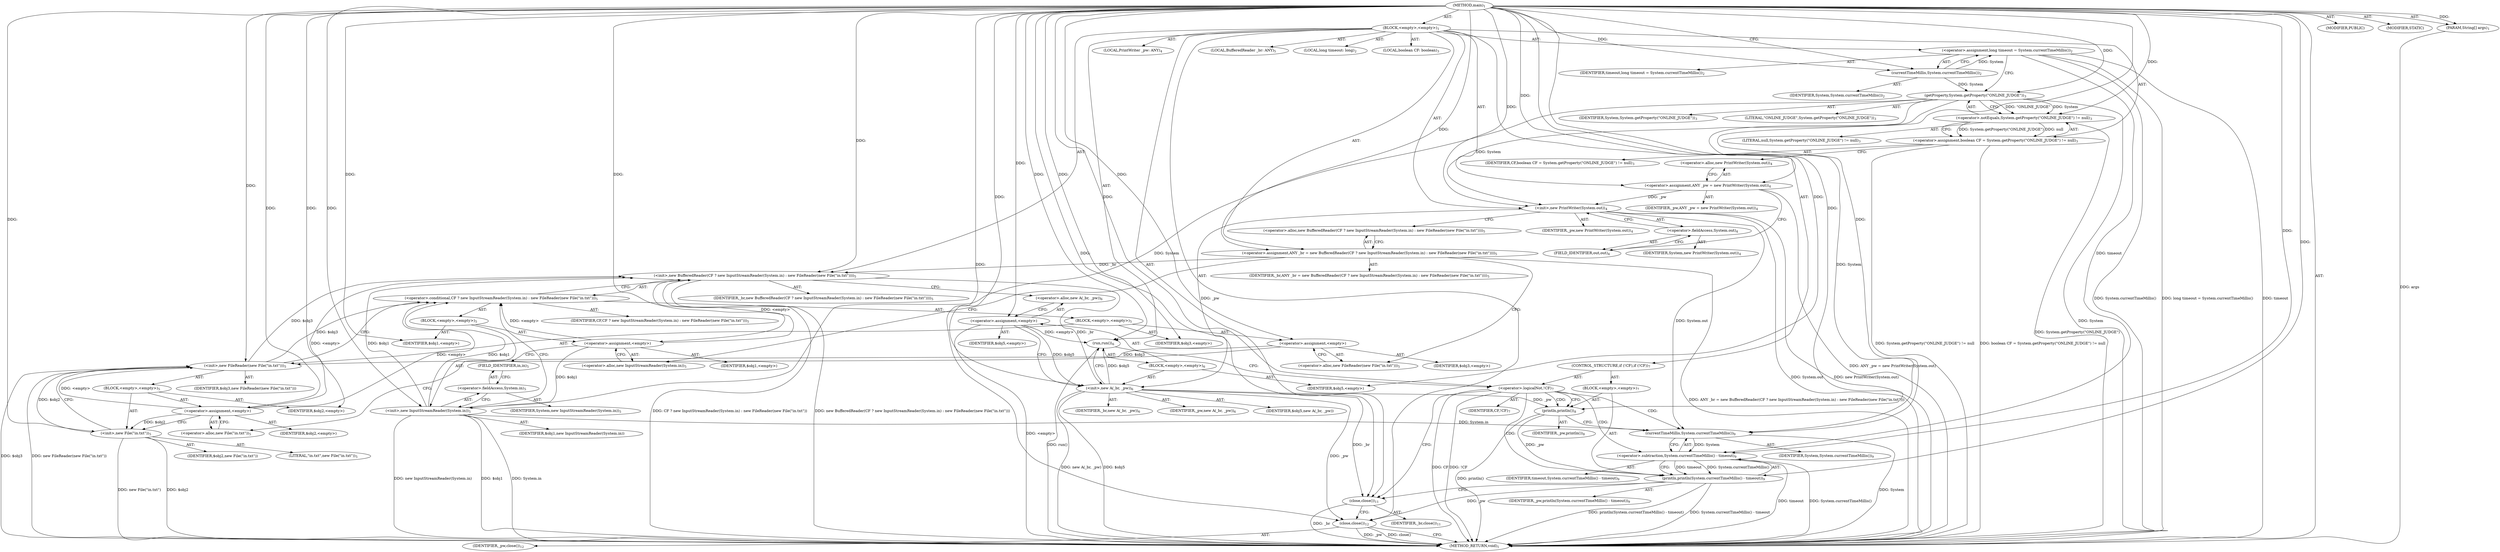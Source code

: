 digraph "main" {  
"21" [label = <(METHOD,main)<SUB>1</SUB>> ]
"22" [label = <(PARAM,String[] args)<SUB>1</SUB>> ]
"23" [label = <(BLOCK,&lt;empty&gt;,&lt;empty&gt;)<SUB>1</SUB>> ]
"24" [label = <(LOCAL,long timeout: long)<SUB>2</SUB>> ]
"25" [label = <(&lt;operator&gt;.assignment,long timeout = System.currentTimeMillis())<SUB>2</SUB>> ]
"26" [label = <(IDENTIFIER,timeout,long timeout = System.currentTimeMillis())<SUB>2</SUB>> ]
"27" [label = <(currentTimeMillis,System.currentTimeMillis())<SUB>2</SUB>> ]
"28" [label = <(IDENTIFIER,System,System.currentTimeMillis())<SUB>2</SUB>> ]
"29" [label = <(LOCAL,boolean CF: boolean)<SUB>3</SUB>> ]
"30" [label = <(&lt;operator&gt;.assignment,boolean CF = System.getProperty(&quot;ONLINE_JUDGE&quot;) != null)<SUB>3</SUB>> ]
"31" [label = <(IDENTIFIER,CF,boolean CF = System.getProperty(&quot;ONLINE_JUDGE&quot;) != null)<SUB>3</SUB>> ]
"32" [label = <(&lt;operator&gt;.notEquals,System.getProperty(&quot;ONLINE_JUDGE&quot;) != null)<SUB>3</SUB>> ]
"33" [label = <(getProperty,System.getProperty(&quot;ONLINE_JUDGE&quot;))<SUB>3</SUB>> ]
"34" [label = <(IDENTIFIER,System,System.getProperty(&quot;ONLINE_JUDGE&quot;))<SUB>3</SUB>> ]
"35" [label = <(LITERAL,&quot;ONLINE_JUDGE&quot;,System.getProperty(&quot;ONLINE_JUDGE&quot;))<SUB>3</SUB>> ]
"36" [label = <(LITERAL,null,System.getProperty(&quot;ONLINE_JUDGE&quot;) != null)<SUB>3</SUB>> ]
"4" [label = <(LOCAL,PrintWriter _pw: ANY)<SUB>4</SUB>> ]
"37" [label = <(&lt;operator&gt;.assignment,ANY _pw = new PrintWriter(System.out))<SUB>4</SUB>> ]
"38" [label = <(IDENTIFIER,_pw,ANY _pw = new PrintWriter(System.out))<SUB>4</SUB>> ]
"39" [label = <(&lt;operator&gt;.alloc,new PrintWriter(System.out))<SUB>4</SUB>> ]
"40" [label = <(&lt;init&gt;,new PrintWriter(System.out))<SUB>4</SUB>> ]
"3" [label = <(IDENTIFIER,_pw,new PrintWriter(System.out))<SUB>4</SUB>> ]
"41" [label = <(&lt;operator&gt;.fieldAccess,System.out)<SUB>4</SUB>> ]
"42" [label = <(IDENTIFIER,System,new PrintWriter(System.out))<SUB>4</SUB>> ]
"43" [label = <(FIELD_IDENTIFIER,out,out)<SUB>4</SUB>> ]
"6" [label = <(LOCAL,BufferedReader _br: ANY)<SUB>5</SUB>> ]
"44" [label = <(&lt;operator&gt;.assignment,ANY _br = new BufferedReader(CF ? new InputStreamReader(System.in) : new FileReader(new File(&quot;in.txt&quot;))))<SUB>5</SUB>> ]
"45" [label = <(IDENTIFIER,_br,ANY _br = new BufferedReader(CF ? new InputStreamReader(System.in) : new FileReader(new File(&quot;in.txt&quot;))))<SUB>5</SUB>> ]
"46" [label = <(&lt;operator&gt;.alloc,new BufferedReader(CF ? new InputStreamReader(System.in) : new FileReader(new File(&quot;in.txt&quot;))))<SUB>5</SUB>> ]
"47" [label = <(&lt;init&gt;,new BufferedReader(CF ? new InputStreamReader(System.in) : new FileReader(new File(&quot;in.txt&quot;))))<SUB>5</SUB>> ]
"5" [label = <(IDENTIFIER,_br,new BufferedReader(CF ? new InputStreamReader(System.in) : new FileReader(new File(&quot;in.txt&quot;))))<SUB>5</SUB>> ]
"48" [label = <(&lt;operator&gt;.conditional,CF ? new InputStreamReader(System.in) : new FileReader(new File(&quot;in.txt&quot;)))<SUB>5</SUB>> ]
"49" [label = <(IDENTIFIER,CF,CF ? new InputStreamReader(System.in) : new FileReader(new File(&quot;in.txt&quot;)))<SUB>5</SUB>> ]
"50" [label = <(BLOCK,&lt;empty&gt;,&lt;empty&gt;)<SUB>5</SUB>> ]
"51" [label = <(&lt;operator&gt;.assignment,&lt;empty&gt;)> ]
"52" [label = <(IDENTIFIER,$obj1,&lt;empty&gt;)> ]
"53" [label = <(&lt;operator&gt;.alloc,new InputStreamReader(System.in))<SUB>5</SUB>> ]
"54" [label = <(&lt;init&gt;,new InputStreamReader(System.in))<SUB>5</SUB>> ]
"55" [label = <(IDENTIFIER,$obj1,new InputStreamReader(System.in))> ]
"56" [label = <(&lt;operator&gt;.fieldAccess,System.in)<SUB>5</SUB>> ]
"57" [label = <(IDENTIFIER,System,new InputStreamReader(System.in))<SUB>5</SUB>> ]
"58" [label = <(FIELD_IDENTIFIER,in,in)<SUB>5</SUB>> ]
"59" [label = <(IDENTIFIER,$obj1,&lt;empty&gt;)> ]
"60" [label = <(BLOCK,&lt;empty&gt;,&lt;empty&gt;)<SUB>5</SUB>> ]
"61" [label = <(&lt;operator&gt;.assignment,&lt;empty&gt;)> ]
"62" [label = <(IDENTIFIER,$obj3,&lt;empty&gt;)> ]
"63" [label = <(&lt;operator&gt;.alloc,new FileReader(new File(&quot;in.txt&quot;)))<SUB>5</SUB>> ]
"64" [label = <(&lt;init&gt;,new FileReader(new File(&quot;in.txt&quot;)))<SUB>5</SUB>> ]
"65" [label = <(IDENTIFIER,$obj3,new FileReader(new File(&quot;in.txt&quot;)))> ]
"66" [label = <(BLOCK,&lt;empty&gt;,&lt;empty&gt;)<SUB>5</SUB>> ]
"67" [label = <(&lt;operator&gt;.assignment,&lt;empty&gt;)> ]
"68" [label = <(IDENTIFIER,$obj2,&lt;empty&gt;)> ]
"69" [label = <(&lt;operator&gt;.alloc,new File(&quot;in.txt&quot;))<SUB>5</SUB>> ]
"70" [label = <(&lt;init&gt;,new File(&quot;in.txt&quot;))<SUB>5</SUB>> ]
"71" [label = <(IDENTIFIER,$obj2,new File(&quot;in.txt&quot;))> ]
"72" [label = <(LITERAL,&quot;in.txt&quot;,new File(&quot;in.txt&quot;))<SUB>5</SUB>> ]
"73" [label = <(IDENTIFIER,$obj2,&lt;empty&gt;)> ]
"74" [label = <(IDENTIFIER,$obj3,&lt;empty&gt;)> ]
"75" [label = <(run,run())<SUB>6</SUB>> ]
"76" [label = <(BLOCK,&lt;empty&gt;,&lt;empty&gt;)<SUB>6</SUB>> ]
"77" [label = <(&lt;operator&gt;.assignment,&lt;empty&gt;)> ]
"78" [label = <(IDENTIFIER,$obj5,&lt;empty&gt;)> ]
"79" [label = <(&lt;operator&gt;.alloc,new A(_br, _pw))<SUB>6</SUB>> ]
"80" [label = <(&lt;init&gt;,new A(_br, _pw))<SUB>6</SUB>> ]
"81" [label = <(IDENTIFIER,$obj5,new A(_br, _pw))> ]
"82" [label = <(IDENTIFIER,_br,new A(_br, _pw))<SUB>6</SUB>> ]
"83" [label = <(IDENTIFIER,_pw,new A(_br, _pw))<SUB>6</SUB>> ]
"84" [label = <(IDENTIFIER,$obj5,&lt;empty&gt;)> ]
"85" [label = <(CONTROL_STRUCTURE,if (!CF),if (!CF))<SUB>7</SUB>> ]
"86" [label = <(&lt;operator&gt;.logicalNot,!CF)<SUB>7</SUB>> ]
"87" [label = <(IDENTIFIER,CF,!CF)<SUB>7</SUB>> ]
"88" [label = <(BLOCK,&lt;empty&gt;,&lt;empty&gt;)<SUB>7</SUB>> ]
"89" [label = <(println,println())<SUB>8</SUB>> ]
"90" [label = <(IDENTIFIER,_pw,println())<SUB>8</SUB>> ]
"91" [label = <(println,println(System.currentTimeMillis() - timeout))<SUB>9</SUB>> ]
"92" [label = <(IDENTIFIER,_pw,println(System.currentTimeMillis() - timeout))<SUB>9</SUB>> ]
"93" [label = <(&lt;operator&gt;.subtraction,System.currentTimeMillis() - timeout)<SUB>9</SUB>> ]
"94" [label = <(currentTimeMillis,System.currentTimeMillis())<SUB>9</SUB>> ]
"95" [label = <(IDENTIFIER,System,System.currentTimeMillis())<SUB>9</SUB>> ]
"96" [label = <(IDENTIFIER,timeout,System.currentTimeMillis() - timeout)<SUB>9</SUB>> ]
"97" [label = <(close,close())<SUB>11</SUB>> ]
"98" [label = <(IDENTIFIER,_br,close())<SUB>11</SUB>> ]
"99" [label = <(close,close())<SUB>12</SUB>> ]
"100" [label = <(IDENTIFIER,_pw,close())<SUB>12</SUB>> ]
"101" [label = <(MODIFIER,PUBLIC)> ]
"102" [label = <(MODIFIER,STATIC)> ]
"103" [label = <(METHOD_RETURN,void)<SUB>1</SUB>> ]
  "21" -> "22"  [ label = "AST: "] 
  "21" -> "23"  [ label = "AST: "] 
  "21" -> "101"  [ label = "AST: "] 
  "21" -> "102"  [ label = "AST: "] 
  "21" -> "103"  [ label = "AST: "] 
  "23" -> "24"  [ label = "AST: "] 
  "23" -> "25"  [ label = "AST: "] 
  "23" -> "29"  [ label = "AST: "] 
  "23" -> "30"  [ label = "AST: "] 
  "23" -> "4"  [ label = "AST: "] 
  "23" -> "37"  [ label = "AST: "] 
  "23" -> "40"  [ label = "AST: "] 
  "23" -> "6"  [ label = "AST: "] 
  "23" -> "44"  [ label = "AST: "] 
  "23" -> "47"  [ label = "AST: "] 
  "23" -> "75"  [ label = "AST: "] 
  "23" -> "85"  [ label = "AST: "] 
  "23" -> "97"  [ label = "AST: "] 
  "23" -> "99"  [ label = "AST: "] 
  "25" -> "26"  [ label = "AST: "] 
  "25" -> "27"  [ label = "AST: "] 
  "27" -> "28"  [ label = "AST: "] 
  "30" -> "31"  [ label = "AST: "] 
  "30" -> "32"  [ label = "AST: "] 
  "32" -> "33"  [ label = "AST: "] 
  "32" -> "36"  [ label = "AST: "] 
  "33" -> "34"  [ label = "AST: "] 
  "33" -> "35"  [ label = "AST: "] 
  "37" -> "38"  [ label = "AST: "] 
  "37" -> "39"  [ label = "AST: "] 
  "40" -> "3"  [ label = "AST: "] 
  "40" -> "41"  [ label = "AST: "] 
  "41" -> "42"  [ label = "AST: "] 
  "41" -> "43"  [ label = "AST: "] 
  "44" -> "45"  [ label = "AST: "] 
  "44" -> "46"  [ label = "AST: "] 
  "47" -> "5"  [ label = "AST: "] 
  "47" -> "48"  [ label = "AST: "] 
  "48" -> "49"  [ label = "AST: "] 
  "48" -> "50"  [ label = "AST: "] 
  "48" -> "60"  [ label = "AST: "] 
  "50" -> "51"  [ label = "AST: "] 
  "50" -> "54"  [ label = "AST: "] 
  "50" -> "59"  [ label = "AST: "] 
  "51" -> "52"  [ label = "AST: "] 
  "51" -> "53"  [ label = "AST: "] 
  "54" -> "55"  [ label = "AST: "] 
  "54" -> "56"  [ label = "AST: "] 
  "56" -> "57"  [ label = "AST: "] 
  "56" -> "58"  [ label = "AST: "] 
  "60" -> "61"  [ label = "AST: "] 
  "60" -> "64"  [ label = "AST: "] 
  "60" -> "74"  [ label = "AST: "] 
  "61" -> "62"  [ label = "AST: "] 
  "61" -> "63"  [ label = "AST: "] 
  "64" -> "65"  [ label = "AST: "] 
  "64" -> "66"  [ label = "AST: "] 
  "66" -> "67"  [ label = "AST: "] 
  "66" -> "70"  [ label = "AST: "] 
  "66" -> "73"  [ label = "AST: "] 
  "67" -> "68"  [ label = "AST: "] 
  "67" -> "69"  [ label = "AST: "] 
  "70" -> "71"  [ label = "AST: "] 
  "70" -> "72"  [ label = "AST: "] 
  "75" -> "76"  [ label = "AST: "] 
  "76" -> "77"  [ label = "AST: "] 
  "76" -> "80"  [ label = "AST: "] 
  "76" -> "84"  [ label = "AST: "] 
  "77" -> "78"  [ label = "AST: "] 
  "77" -> "79"  [ label = "AST: "] 
  "80" -> "81"  [ label = "AST: "] 
  "80" -> "82"  [ label = "AST: "] 
  "80" -> "83"  [ label = "AST: "] 
  "85" -> "86"  [ label = "AST: "] 
  "85" -> "88"  [ label = "AST: "] 
  "86" -> "87"  [ label = "AST: "] 
  "88" -> "89"  [ label = "AST: "] 
  "88" -> "91"  [ label = "AST: "] 
  "89" -> "90"  [ label = "AST: "] 
  "91" -> "92"  [ label = "AST: "] 
  "91" -> "93"  [ label = "AST: "] 
  "93" -> "94"  [ label = "AST: "] 
  "93" -> "96"  [ label = "AST: "] 
  "94" -> "95"  [ label = "AST: "] 
  "97" -> "98"  [ label = "AST: "] 
  "99" -> "100"  [ label = "AST: "] 
  "25" -> "33"  [ label = "CFG: "] 
  "30" -> "39"  [ label = "CFG: "] 
  "37" -> "43"  [ label = "CFG: "] 
  "40" -> "46"  [ label = "CFG: "] 
  "44" -> "53"  [ label = "CFG: "] 
  "44" -> "63"  [ label = "CFG: "] 
  "47" -> "79"  [ label = "CFG: "] 
  "75" -> "86"  [ label = "CFG: "] 
  "97" -> "99"  [ label = "CFG: "] 
  "99" -> "103"  [ label = "CFG: "] 
  "27" -> "25"  [ label = "CFG: "] 
  "32" -> "30"  [ label = "CFG: "] 
  "39" -> "37"  [ label = "CFG: "] 
  "41" -> "40"  [ label = "CFG: "] 
  "46" -> "44"  [ label = "CFG: "] 
  "48" -> "47"  [ label = "CFG: "] 
  "86" -> "89"  [ label = "CFG: "] 
  "86" -> "97"  [ label = "CFG: "] 
  "33" -> "32"  [ label = "CFG: "] 
  "43" -> "41"  [ label = "CFG: "] 
  "77" -> "80"  [ label = "CFG: "] 
  "80" -> "75"  [ label = "CFG: "] 
  "89" -> "94"  [ label = "CFG: "] 
  "91" -> "97"  [ label = "CFG: "] 
  "51" -> "58"  [ label = "CFG: "] 
  "54" -> "48"  [ label = "CFG: "] 
  "61" -> "69"  [ label = "CFG: "] 
  "64" -> "48"  [ label = "CFG: "] 
  "79" -> "77"  [ label = "CFG: "] 
  "93" -> "91"  [ label = "CFG: "] 
  "53" -> "51"  [ label = "CFG: "] 
  "56" -> "54"  [ label = "CFG: "] 
  "63" -> "61"  [ label = "CFG: "] 
  "94" -> "93"  [ label = "CFG: "] 
  "58" -> "56"  [ label = "CFG: "] 
  "67" -> "70"  [ label = "CFG: "] 
  "70" -> "64"  [ label = "CFG: "] 
  "69" -> "67"  [ label = "CFG: "] 
  "21" -> "27"  [ label = "CFG: "] 
  "22" -> "103"  [ label = "DDG: args"] 
  "25" -> "103"  [ label = "DDG: timeout"] 
  "25" -> "103"  [ label = "DDG: System.currentTimeMillis()"] 
  "25" -> "103"  [ label = "DDG: long timeout = System.currentTimeMillis()"] 
  "33" -> "103"  [ label = "DDG: System"] 
  "32" -> "103"  [ label = "DDG: System.getProperty(&quot;ONLINE_JUDGE&quot;)"] 
  "30" -> "103"  [ label = "DDG: System.getProperty(&quot;ONLINE_JUDGE&quot;) != null"] 
  "30" -> "103"  [ label = "DDG: boolean CF = System.getProperty(&quot;ONLINE_JUDGE&quot;) != null"] 
  "37" -> "103"  [ label = "DDG: ANY _pw = new PrintWriter(System.out)"] 
  "40" -> "103"  [ label = "DDG: System.out"] 
  "40" -> "103"  [ label = "DDG: new PrintWriter(System.out)"] 
  "44" -> "103"  [ label = "DDG: ANY _br = new BufferedReader(CF ? new InputStreamReader(System.in) : new FileReader(new File(&quot;in.txt&quot;)))"] 
  "64" -> "103"  [ label = "DDG: $obj3"] 
  "70" -> "103"  [ label = "DDG: $obj2"] 
  "70" -> "103"  [ label = "DDG: new File(&quot;in.txt&quot;)"] 
  "64" -> "103"  [ label = "DDG: new FileReader(new File(&quot;in.txt&quot;))"] 
  "54" -> "103"  [ label = "DDG: $obj1"] 
  "54" -> "103"  [ label = "DDG: System.in"] 
  "54" -> "103"  [ label = "DDG: new InputStreamReader(System.in)"] 
  "47" -> "103"  [ label = "DDG: CF ? new InputStreamReader(System.in) : new FileReader(new File(&quot;in.txt&quot;))"] 
  "47" -> "103"  [ label = "DDG: new BufferedReader(CF ? new InputStreamReader(System.in) : new FileReader(new File(&quot;in.txt&quot;)))"] 
  "77" -> "103"  [ label = "DDG: &lt;empty&gt;"] 
  "80" -> "103"  [ label = "DDG: $obj5"] 
  "80" -> "103"  [ label = "DDG: new A(_br, _pw)"] 
  "75" -> "103"  [ label = "DDG: run()"] 
  "86" -> "103"  [ label = "DDG: CF"] 
  "86" -> "103"  [ label = "DDG: !CF"] 
  "89" -> "103"  [ label = "DDG: println()"] 
  "94" -> "103"  [ label = "DDG: System"] 
  "93" -> "103"  [ label = "DDG: System.currentTimeMillis()"] 
  "93" -> "103"  [ label = "DDG: timeout"] 
  "91" -> "103"  [ label = "DDG: System.currentTimeMillis() - timeout"] 
  "91" -> "103"  [ label = "DDG: println(System.currentTimeMillis() - timeout)"] 
  "97" -> "103"  [ label = "DDG: _br"] 
  "99" -> "103"  [ label = "DDG: _pw"] 
  "99" -> "103"  [ label = "DDG: close()"] 
  "21" -> "22"  [ label = "DDG: "] 
  "27" -> "25"  [ label = "DDG: System"] 
  "32" -> "30"  [ label = "DDG: System.getProperty(&quot;ONLINE_JUDGE&quot;)"] 
  "32" -> "30"  [ label = "DDG: null"] 
  "21" -> "37"  [ label = "DDG: "] 
  "21" -> "44"  [ label = "DDG: "] 
  "37" -> "40"  [ label = "DDG: _pw"] 
  "21" -> "40"  [ label = "DDG: "] 
  "33" -> "40"  [ label = "DDG: System"] 
  "44" -> "47"  [ label = "DDG: _br"] 
  "21" -> "47"  [ label = "DDG: "] 
  "67" -> "47"  [ label = "DDG: &lt;empty&gt;"] 
  "51" -> "47"  [ label = "DDG: &lt;empty&gt;"] 
  "54" -> "47"  [ label = "DDG: $obj1"] 
  "64" -> "47"  [ label = "DDG: $obj3"] 
  "77" -> "75"  [ label = "DDG: &lt;empty&gt;"] 
  "80" -> "75"  [ label = "DDG: $obj5"] 
  "21" -> "75"  [ label = "DDG: "] 
  "80" -> "97"  [ label = "DDG: _br"] 
  "21" -> "97"  [ label = "DDG: "] 
  "80" -> "99"  [ label = "DDG: _pw"] 
  "91" -> "99"  [ label = "DDG: _pw"] 
  "21" -> "99"  [ label = "DDG: "] 
  "21" -> "27"  [ label = "DDG: "] 
  "33" -> "32"  [ label = "DDG: System"] 
  "33" -> "32"  [ label = "DDG: &quot;ONLINE_JUDGE&quot;"] 
  "21" -> "32"  [ label = "DDG: "] 
  "67" -> "48"  [ label = "DDG: &lt;empty&gt;"] 
  "51" -> "48"  [ label = "DDG: &lt;empty&gt;"] 
  "54" -> "48"  [ label = "DDG: $obj1"] 
  "64" -> "48"  [ label = "DDG: $obj3"] 
  "21" -> "77"  [ label = "DDG: "] 
  "21" -> "84"  [ label = "DDG: "] 
  "21" -> "86"  [ label = "DDG: "] 
  "27" -> "33"  [ label = "DDG: System"] 
  "21" -> "33"  [ label = "DDG: "] 
  "21" -> "51"  [ label = "DDG: "] 
  "21" -> "59"  [ label = "DDG: "] 
  "21" -> "61"  [ label = "DDG: "] 
  "21" -> "74"  [ label = "DDG: "] 
  "77" -> "80"  [ label = "DDG: $obj5"] 
  "21" -> "80"  [ label = "DDG: "] 
  "47" -> "80"  [ label = "DDG: _br"] 
  "40" -> "80"  [ label = "DDG: _pw"] 
  "80" -> "89"  [ label = "DDG: _pw"] 
  "21" -> "89"  [ label = "DDG: "] 
  "89" -> "91"  [ label = "DDG: _pw"] 
  "21" -> "91"  [ label = "DDG: "] 
  "93" -> "91"  [ label = "DDG: System.currentTimeMillis()"] 
  "93" -> "91"  [ label = "DDG: timeout"] 
  "51" -> "54"  [ label = "DDG: $obj1"] 
  "21" -> "54"  [ label = "DDG: "] 
  "33" -> "54"  [ label = "DDG: System"] 
  "61" -> "64"  [ label = "DDG: $obj3"] 
  "21" -> "64"  [ label = "DDG: "] 
  "67" -> "64"  [ label = "DDG: &lt;empty&gt;"] 
  "70" -> "64"  [ label = "DDG: $obj2"] 
  "94" -> "93"  [ label = "DDG: System"] 
  "25" -> "93"  [ label = "DDG: timeout"] 
  "21" -> "93"  [ label = "DDG: "] 
  "21" -> "67"  [ label = "DDG: "] 
  "21" -> "73"  [ label = "DDG: "] 
  "33" -> "94"  [ label = "DDG: System"] 
  "40" -> "94"  [ label = "DDG: System.out"] 
  "54" -> "94"  [ label = "DDG: System.in"] 
  "21" -> "94"  [ label = "DDG: "] 
  "67" -> "70"  [ label = "DDG: $obj2"] 
  "21" -> "70"  [ label = "DDG: "] 
  "86" -> "94"  [ label = "CDG: "] 
  "86" -> "89"  [ label = "CDG: "] 
  "86" -> "91"  [ label = "CDG: "] 
  "86" -> "93"  [ label = "CDG: "] 
}
